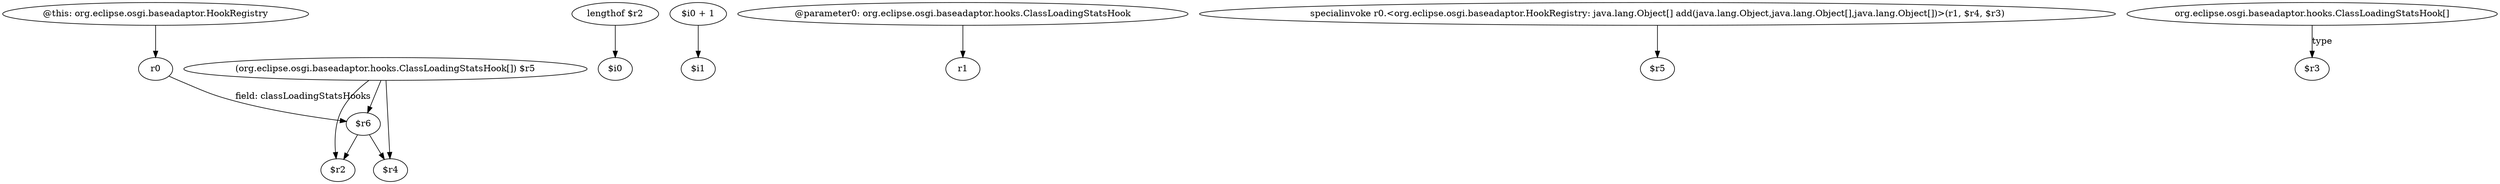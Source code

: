 digraph g {
0[label="(org.eclipse.osgi.baseadaptor.hooks.ClassLoadingStatsHook[]) $r5"]
1[label="$r6"]
0->1[label=""]
2[label="$r2"]
1->2[label=""]
0->2[label=""]
3[label="$r4"]
0->3[label=""]
4[label="lengthof $r2"]
5[label="$i0"]
4->5[label=""]
6[label="@this: org.eclipse.osgi.baseadaptor.HookRegistry"]
7[label="r0"]
6->7[label=""]
8[label="$i0 + 1"]
9[label="$i1"]
8->9[label=""]
7->1[label="field: classLoadingStatsHooks"]
10[label="@parameter0: org.eclipse.osgi.baseadaptor.hooks.ClassLoadingStatsHook"]
11[label="r1"]
10->11[label=""]
1->3[label=""]
12[label="specialinvoke r0.<org.eclipse.osgi.baseadaptor.HookRegistry: java.lang.Object[] add(java.lang.Object,java.lang.Object[],java.lang.Object[])>(r1, $r4, $r3)"]
13[label="$r5"]
12->13[label=""]
14[label="org.eclipse.osgi.baseadaptor.hooks.ClassLoadingStatsHook[]"]
15[label="$r3"]
14->15[label="type"]
}